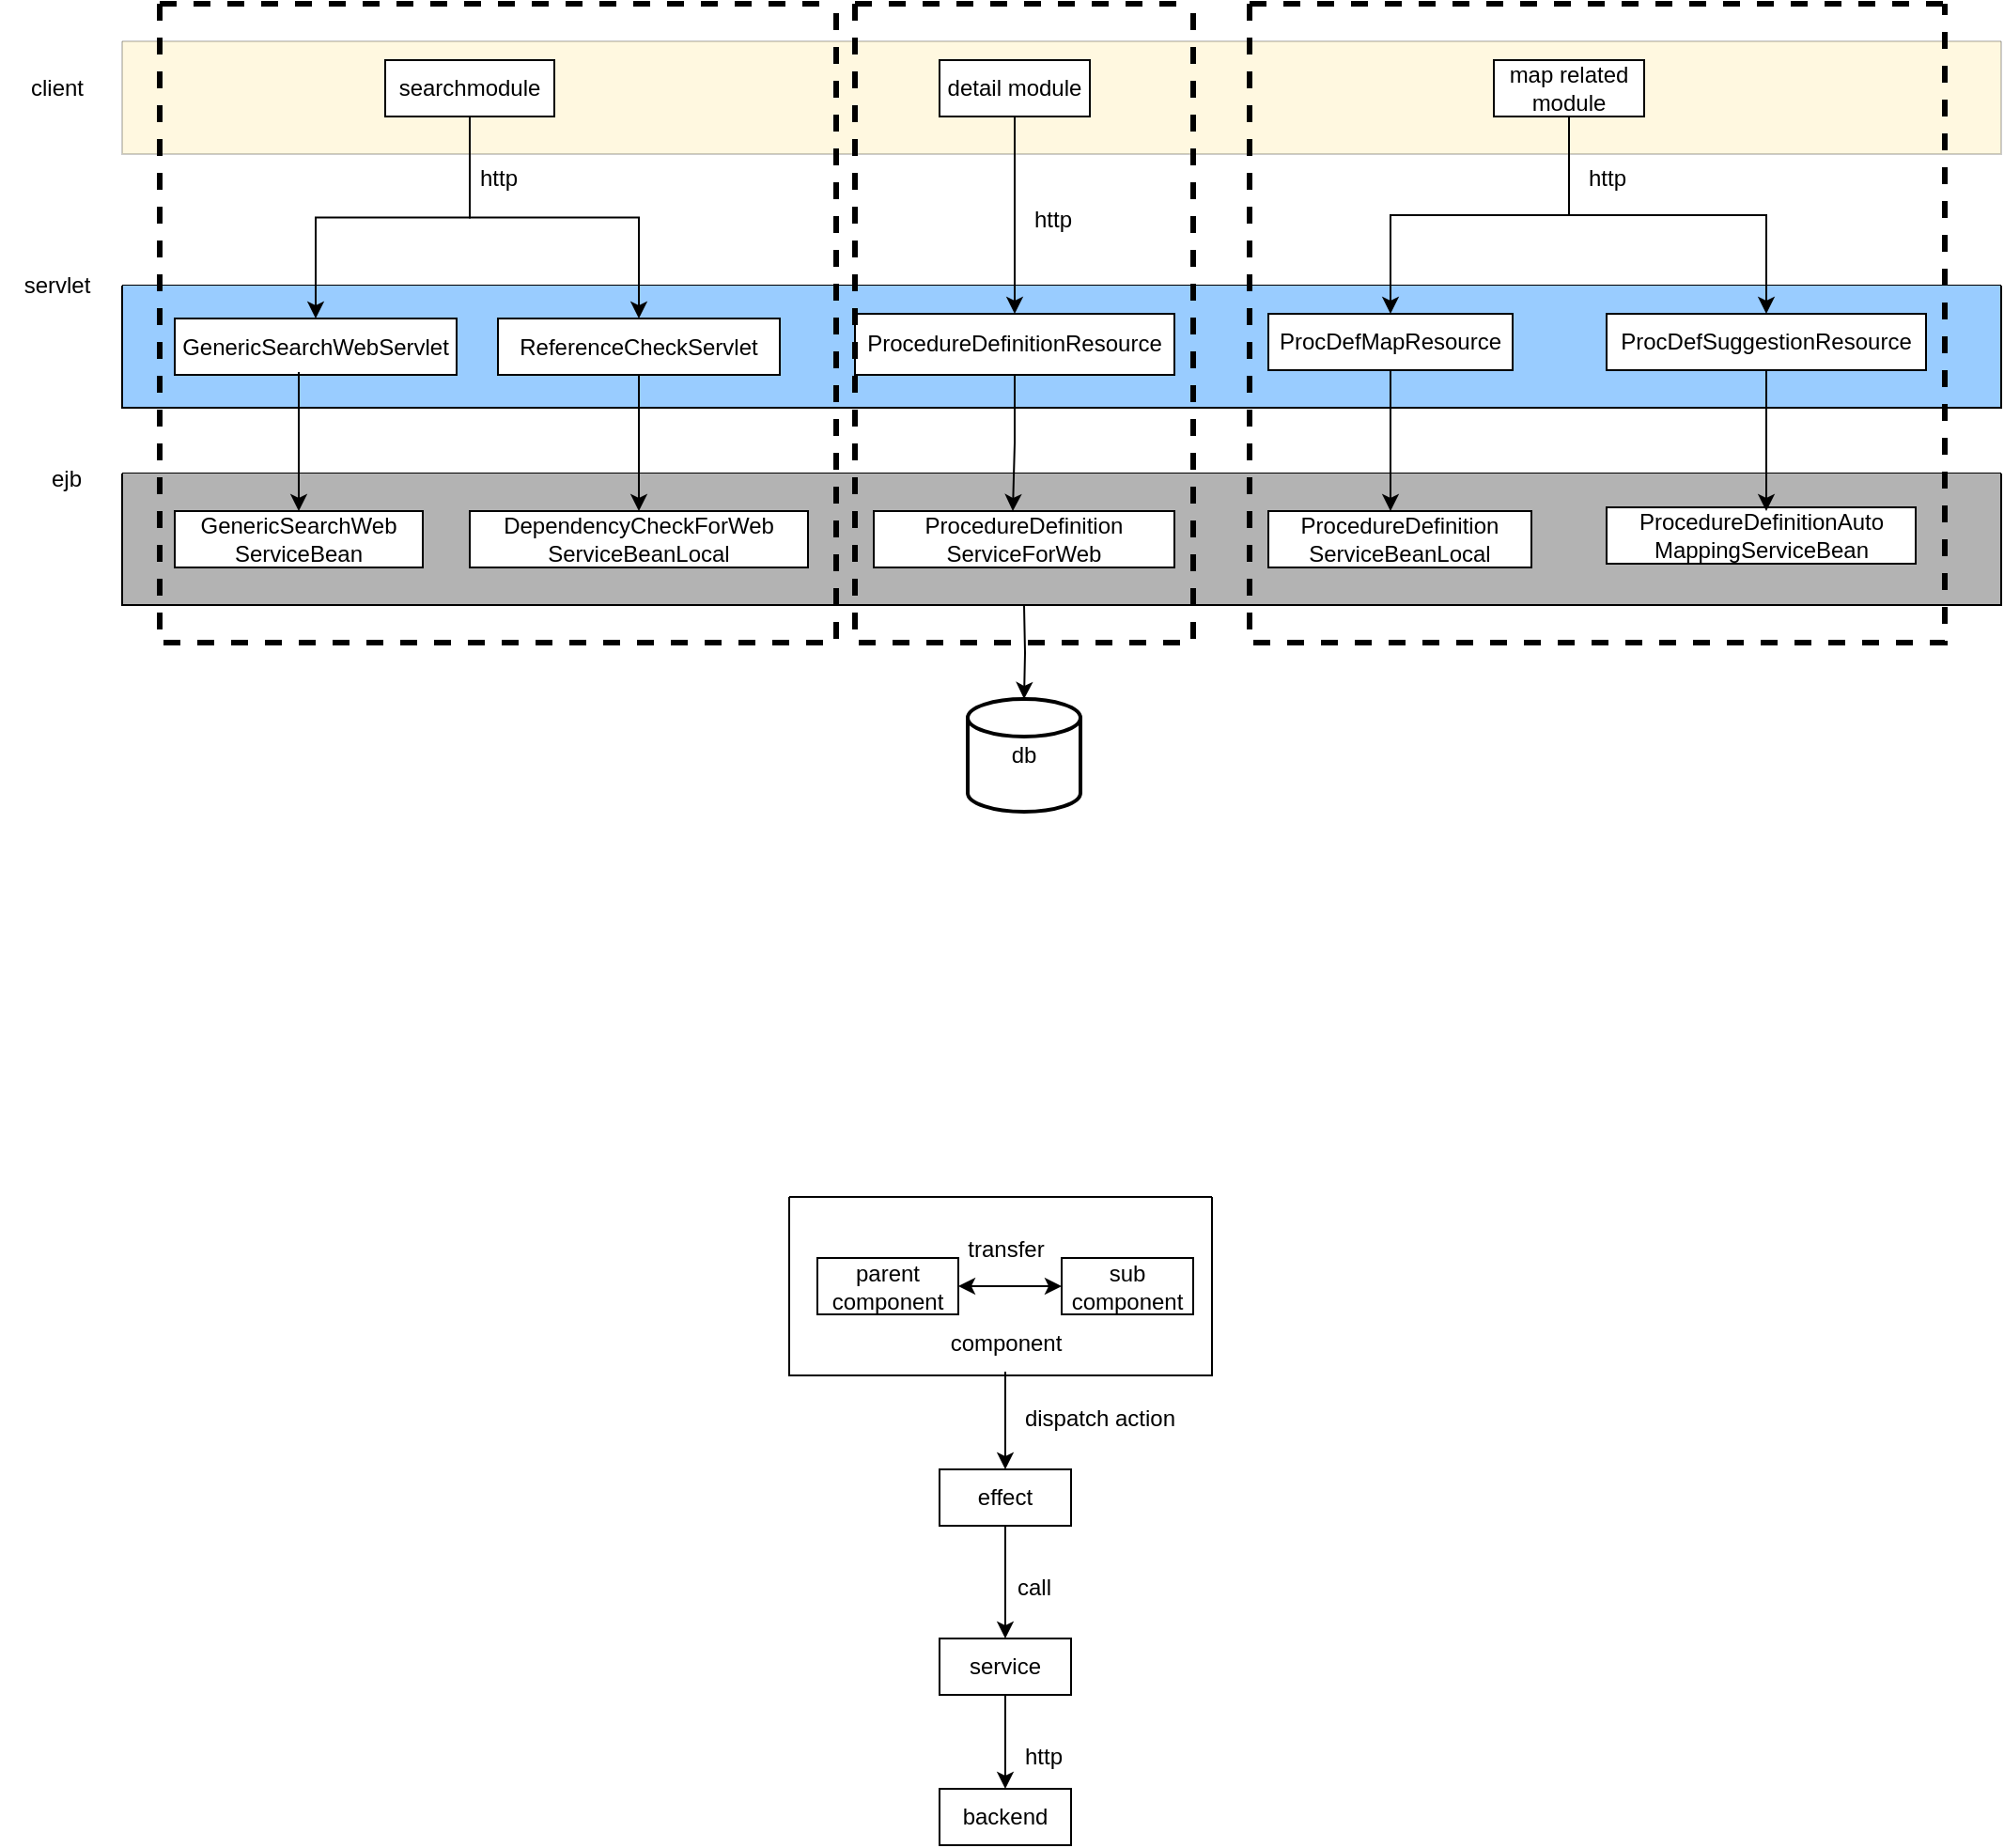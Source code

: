 <mxfile version="24.0.2" type="github">
  <diagram name="Page-1" id="J4jng8434aNmXHfpgi3D">
    <mxGraphModel dx="1434" dy="746" grid="1" gridSize="10" guides="1" tooltips="1" connect="1" arrows="1" fold="1" page="1" pageScale="1" pageWidth="827" pageHeight="1169" math="0" shadow="0">
      <root>
        <mxCell id="0" />
        <mxCell id="1" parent="0" />
        <mxCell id="eNcmVjJpxos2XskPKg46-14" value="" style="swimlane;startSize=0;rounded=0;labelBackgroundColor=none;swimlaneFillColor=#FFD966;fillStyle=auto;shadow=0;textShadow=0;glass=0;opacity=20;" vertex="1" parent="1">
          <mxGeometry x="190" y="40" width="1000" height="60" as="geometry">
            <mxRectangle x="200" y="40" width="50" height="40" as="alternateBounds" />
          </mxGeometry>
        </mxCell>
        <mxCell id="eNcmVjJpxos2XskPKg46-1" value="searchmodule" style="rounded=0;whiteSpace=wrap;html=1;labelBackgroundColor=none;" vertex="1" parent="eNcmVjJpxos2XskPKg46-14">
          <mxGeometry x="140" y="10" width="90" height="30" as="geometry" />
        </mxCell>
        <mxCell id="eNcmVjJpxos2XskPKg46-36" value="detail module" style="rounded=0;whiteSpace=wrap;html=1;labelBackgroundColor=none;" vertex="1" parent="eNcmVjJpxos2XskPKg46-14">
          <mxGeometry x="435" y="10" width="80" height="30" as="geometry" />
        </mxCell>
        <mxCell id="eNcmVjJpxos2XskPKg46-37" value="map related module" style="rounded=0;whiteSpace=wrap;html=1;labelBackgroundColor=none;" vertex="1" parent="eNcmVjJpxos2XskPKg46-14">
          <mxGeometry x="730" y="10" width="80" height="30" as="geometry" />
        </mxCell>
        <mxCell id="eNcmVjJpxos2XskPKg46-22" value="client" style="text;html=1;align=center;verticalAlign=middle;resizable=0;points=[];autosize=1;strokeColor=none;fillColor=none;rounded=0;labelBackgroundColor=none;" vertex="1" parent="1">
          <mxGeometry x="130" y="50" width="50" height="30" as="geometry" />
        </mxCell>
        <mxCell id="eNcmVjJpxos2XskPKg46-23" value="" style="swimlane;startSize=0;rounded=0;labelBackgroundColor=none;swimlaneFillColor=#99CCFF;" vertex="1" parent="1">
          <mxGeometry x="190" y="170" width="1000" height="65" as="geometry">
            <mxRectangle x="200" y="40" width="50" height="40" as="alternateBounds" />
          </mxGeometry>
        </mxCell>
        <mxCell id="eNcmVjJpxos2XskPKg46-24" value="GenericSearchWebServlet" style="rounded=0;whiteSpace=wrap;html=1;labelBackgroundColor=none;" vertex="1" parent="eNcmVjJpxos2XskPKg46-23">
          <mxGeometry x="28" y="17.5" width="150" height="30" as="geometry" />
        </mxCell>
        <mxCell id="eNcmVjJpxos2XskPKg46-25" value="ReferenceCheckServlet" style="rounded=0;whiteSpace=wrap;html=1;labelBackgroundColor=none;" vertex="1" parent="eNcmVjJpxos2XskPKg46-23">
          <mxGeometry x="200" y="17.5" width="150" height="30" as="geometry" />
        </mxCell>
        <mxCell id="eNcmVjJpxos2XskPKg46-44" value="ProcedureDefinitionResource" style="rounded=0;whiteSpace=wrap;html=1;labelBackgroundColor=none;" vertex="1" parent="eNcmVjJpxos2XskPKg46-23">
          <mxGeometry x="390" y="15" width="170" height="32.5" as="geometry" />
        </mxCell>
        <mxCell id="eNcmVjJpxos2XskPKg46-46" value="ProcDefMapResource" style="rounded=0;whiteSpace=wrap;html=1;labelBackgroundColor=none;" vertex="1" parent="eNcmVjJpxos2XskPKg46-23">
          <mxGeometry x="610" y="15" width="130" height="30" as="geometry" />
        </mxCell>
        <mxCell id="eNcmVjJpxos2XskPKg46-47" value="ProcDefSuggestionResource" style="rounded=0;whiteSpace=wrap;html=1;labelBackgroundColor=none;" vertex="1" parent="eNcmVjJpxos2XskPKg46-23">
          <mxGeometry x="790" y="15" width="170" height="30" as="geometry" />
        </mxCell>
        <mxCell id="eNcmVjJpxos2XskPKg46-26" value="servlet" style="text;html=1;align=center;verticalAlign=middle;resizable=0;points=[];autosize=1;strokeColor=none;fillColor=none;rounded=0;labelBackgroundColor=none;" vertex="1" parent="1">
          <mxGeometry x="125" y="155" width="60" height="30" as="geometry" />
        </mxCell>
        <mxCell id="eNcmVjJpxos2XskPKg46-78" value="" style="edgeStyle=orthogonalEdgeStyle;rounded=0;orthogonalLoop=1;jettySize=auto;html=1;labelBackgroundColor=none;fontColor=default;" edge="1" parent="1" target="eNcmVjJpxos2XskPKg46-35">
          <mxGeometry relative="1" as="geometry">
            <mxPoint x="670" y="340" as="sourcePoint" />
          </mxGeometry>
        </mxCell>
        <mxCell id="eNcmVjJpxos2XskPKg46-27" value="" style="swimlane;startSize=0;rounded=0;labelBackgroundColor=none;swimlaneFillColor=#B3B3B3;" vertex="1" parent="1">
          <mxGeometry x="190" y="270" width="1000" height="70" as="geometry">
            <mxRectangle x="200" y="40" width="50" height="40" as="alternateBounds" />
          </mxGeometry>
        </mxCell>
        <mxCell id="eNcmVjJpxos2XskPKg46-28" value="GenericSearchWeb&lt;br&gt;ServiceBean" style="rounded=0;whiteSpace=wrap;html=1;labelBackgroundColor=none;" vertex="1" parent="eNcmVjJpxos2XskPKg46-27">
          <mxGeometry x="28" y="20" width="132" height="30" as="geometry" />
        </mxCell>
        <mxCell id="eNcmVjJpxos2XskPKg46-29" value="DependencyCheckForWeb&lt;br&gt;ServiceBeanLocal" style="rounded=0;whiteSpace=wrap;html=1;labelBackgroundColor=none;" vertex="1" parent="eNcmVjJpxos2XskPKg46-27">
          <mxGeometry x="185" y="20" width="180" height="30" as="geometry" />
        </mxCell>
        <mxCell id="eNcmVjJpxos2XskPKg46-45" value="ProcedureDefinition&lt;br&gt;ServiceForWeb" style="rounded=0;whiteSpace=wrap;html=1;labelBackgroundColor=none;" vertex="1" parent="eNcmVjJpxos2XskPKg46-27">
          <mxGeometry x="400" y="20" width="160" height="30" as="geometry" />
        </mxCell>
        <mxCell id="eNcmVjJpxos2XskPKg46-70" value="ProcedureDefinition&lt;br&gt;ServiceBeanLocal" style="rounded=0;whiteSpace=wrap;html=1;labelBackgroundColor=none;" vertex="1" parent="eNcmVjJpxos2XskPKg46-27">
          <mxGeometry x="610" y="20" width="140" height="30" as="geometry" />
        </mxCell>
        <mxCell id="eNcmVjJpxos2XskPKg46-61" value="ProcedureDefinitionAuto&lt;br&gt;MappingServiceBean" style="rounded=0;whiteSpace=wrap;html=1;labelBackgroundColor=none;" vertex="1" parent="eNcmVjJpxos2XskPKg46-27">
          <mxGeometry x="790" y="18" width="164.5" height="30" as="geometry" />
        </mxCell>
        <mxCell id="eNcmVjJpxos2XskPKg46-30" value="ejb" style="text;html=1;align=center;verticalAlign=middle;resizable=0;points=[];autosize=1;strokeColor=none;fillColor=none;rounded=0;labelBackgroundColor=none;" vertex="1" parent="1">
          <mxGeometry x="140" y="258" width="40" height="30" as="geometry" />
        </mxCell>
        <mxCell id="eNcmVjJpxos2XskPKg46-35" value="db" style="strokeWidth=2;html=1;shape=mxgraph.flowchart.database;whiteSpace=wrap;rounded=0;labelBackgroundColor=none;" vertex="1" parent="1">
          <mxGeometry x="640" y="390" width="60" height="60" as="geometry" />
        </mxCell>
        <mxCell id="eNcmVjJpxos2XskPKg46-55" value="" style="edgeStyle=orthogonalEdgeStyle;rounded=0;orthogonalLoop=1;jettySize=auto;html=1;labelBackgroundColor=none;fontColor=default;" edge="1" parent="1" source="eNcmVjJpxos2XskPKg46-1" target="eNcmVjJpxos2XskPKg46-25">
          <mxGeometry relative="1" as="geometry" />
        </mxCell>
        <mxCell id="eNcmVjJpxos2XskPKg46-56" style="edgeStyle=orthogonalEdgeStyle;rounded=0;orthogonalLoop=1;jettySize=auto;html=1;labelBackgroundColor=none;fontColor=default;" edge="1" parent="1" source="eNcmVjJpxos2XskPKg46-1" target="eNcmVjJpxos2XskPKg46-24">
          <mxGeometry relative="1" as="geometry" />
        </mxCell>
        <mxCell id="eNcmVjJpxos2XskPKg46-58" style="edgeStyle=orthogonalEdgeStyle;rounded=0;orthogonalLoop=1;jettySize=auto;html=1;entryX=0.5;entryY=0;entryDx=0;entryDy=0;labelBackgroundColor=none;fontColor=default;" edge="1" parent="1" source="eNcmVjJpxos2XskPKg46-37" target="eNcmVjJpxos2XskPKg46-46">
          <mxGeometry relative="1" as="geometry" />
        </mxCell>
        <mxCell id="eNcmVjJpxos2XskPKg46-59" style="edgeStyle=orthogonalEdgeStyle;rounded=0;orthogonalLoop=1;jettySize=auto;html=1;labelBackgroundColor=none;fontColor=default;" edge="1" parent="1" source="eNcmVjJpxos2XskPKg46-37" target="eNcmVjJpxos2XskPKg46-47">
          <mxGeometry relative="1" as="geometry" />
        </mxCell>
        <mxCell id="eNcmVjJpxos2XskPKg46-62" value="" style="edgeStyle=orthogonalEdgeStyle;rounded=0;orthogonalLoop=1;jettySize=auto;html=1;labelBackgroundColor=none;fontColor=default;exitX=0.44;exitY=0.95;exitDx=0;exitDy=0;exitPerimeter=0;" edge="1" parent="1" source="eNcmVjJpxos2XskPKg46-24" target="eNcmVjJpxos2XskPKg46-28">
          <mxGeometry relative="1" as="geometry" />
        </mxCell>
        <mxCell id="eNcmVjJpxos2XskPKg46-63" style="edgeStyle=orthogonalEdgeStyle;rounded=0;orthogonalLoop=1;jettySize=auto;html=1;entryX=0.5;entryY=0;entryDx=0;entryDy=0;labelBackgroundColor=none;fontColor=default;" edge="1" parent="1" source="eNcmVjJpxos2XskPKg46-25" target="eNcmVjJpxos2XskPKg46-29">
          <mxGeometry relative="1" as="geometry" />
        </mxCell>
        <mxCell id="eNcmVjJpxos2XskPKg46-71" style="edgeStyle=orthogonalEdgeStyle;rounded=0;orthogonalLoop=1;jettySize=auto;html=1;labelBackgroundColor=none;fontColor=default;" edge="1" parent="1" source="eNcmVjJpxos2XskPKg46-46">
          <mxGeometry relative="1" as="geometry">
            <mxPoint x="865" y="290" as="targetPoint" />
          </mxGeometry>
        </mxCell>
        <mxCell id="eNcmVjJpxos2XskPKg46-72" style="edgeStyle=orthogonalEdgeStyle;rounded=0;orthogonalLoop=1;jettySize=auto;html=1;labelBackgroundColor=none;fontColor=default;" edge="1" parent="1" source="eNcmVjJpxos2XskPKg46-47">
          <mxGeometry relative="1" as="geometry">
            <mxPoint x="1065" y="290" as="targetPoint" />
          </mxGeometry>
        </mxCell>
        <mxCell id="eNcmVjJpxos2XskPKg46-96" value="" style="edgeStyle=orthogonalEdgeStyle;rounded=0;orthogonalLoop=1;jettySize=auto;html=1;labelBackgroundColor=none;fontColor=default;" edge="1" parent="1" source="eNcmVjJpxos2XskPKg46-84" target="eNcmVjJpxos2XskPKg46-85">
          <mxGeometry relative="1" as="geometry" />
        </mxCell>
        <mxCell id="eNcmVjJpxos2XskPKg46-84" value="effect" style="rounded=0;whiteSpace=wrap;html=1;labelBackgroundColor=none;" vertex="1" parent="1">
          <mxGeometry x="625" y="800" width="70" height="30" as="geometry" />
        </mxCell>
        <mxCell id="eNcmVjJpxos2XskPKg46-97" value="" style="edgeStyle=orthogonalEdgeStyle;rounded=0;orthogonalLoop=1;jettySize=auto;html=1;labelBackgroundColor=none;fontColor=default;" edge="1" parent="1" source="eNcmVjJpxos2XskPKg46-85" target="eNcmVjJpxos2XskPKg46-87">
          <mxGeometry relative="1" as="geometry" />
        </mxCell>
        <mxCell id="eNcmVjJpxos2XskPKg46-85" value="service" style="rounded=0;whiteSpace=wrap;html=1;labelBackgroundColor=none;" vertex="1" parent="1">
          <mxGeometry x="625" y="890" width="70" height="30" as="geometry" />
        </mxCell>
        <mxCell id="eNcmVjJpxos2XskPKg46-87" value="backend" style="rounded=0;whiteSpace=wrap;html=1;labelBackgroundColor=none;" vertex="1" parent="1">
          <mxGeometry x="625" y="970" width="70" height="30" as="geometry" />
        </mxCell>
        <mxCell id="eNcmVjJpxos2XskPKg46-88" value="" style="swimlane;startSize=0;rounded=0;labelBackgroundColor=none;" vertex="1" parent="1">
          <mxGeometry x="545" y="655" width="225" height="95" as="geometry">
            <mxRectangle x="545" y="655" width="50" height="40" as="alternateBounds" />
          </mxGeometry>
        </mxCell>
        <mxCell id="eNcmVjJpxos2XskPKg46-83" value="parent&lt;br&gt;component" style="rounded=0;whiteSpace=wrap;html=1;labelBackgroundColor=none;" vertex="1" parent="eNcmVjJpxos2XskPKg46-88">
          <mxGeometry x="15" y="32.5" width="75" height="30" as="geometry" />
        </mxCell>
        <mxCell id="eNcmVjJpxos2XskPKg46-89" value="sub&lt;br&gt;component" style="rounded=0;whiteSpace=wrap;html=1;labelBackgroundColor=none;" vertex="1" parent="eNcmVjJpxos2XskPKg46-88">
          <mxGeometry x="145" y="32.5" width="70" height="30" as="geometry" />
        </mxCell>
        <mxCell id="eNcmVjJpxos2XskPKg46-110" value="" style="endArrow=classic;startArrow=classic;html=1;rounded=0;exitX=1;exitY=0.5;exitDx=0;exitDy=0;entryX=0;entryY=0.5;entryDx=0;entryDy=0;labelBackgroundColor=none;fontColor=default;" edge="1" parent="eNcmVjJpxos2XskPKg46-88" source="eNcmVjJpxos2XskPKg46-83" target="eNcmVjJpxos2XskPKg46-89">
          <mxGeometry width="50" height="50" relative="1" as="geometry">
            <mxPoint x="165" y="115" as="sourcePoint" />
            <mxPoint x="215" y="65" as="targetPoint" />
          </mxGeometry>
        </mxCell>
        <mxCell id="eNcmVjJpxos2XskPKg46-90" value="component" style="text;html=1;align=center;verticalAlign=middle;resizable=0;points=[];autosize=1;strokeColor=none;fillColor=none;rounded=0;labelBackgroundColor=none;" vertex="1" parent="1">
          <mxGeometry x="620" y="718" width="80" height="30" as="geometry" />
        </mxCell>
        <mxCell id="eNcmVjJpxos2XskPKg46-92" style="edgeStyle=orthogonalEdgeStyle;rounded=0;orthogonalLoop=1;jettySize=auto;html=1;labelBackgroundColor=none;fontColor=default;" edge="1" parent="1">
          <mxGeometry relative="1" as="geometry">
            <mxPoint x="660" y="748" as="sourcePoint" />
            <mxPoint x="660" y="800" as="targetPoint" />
          </mxGeometry>
        </mxCell>
        <mxCell id="eNcmVjJpxos2XskPKg46-93" value="dispatch action" style="text;html=1;align=center;verticalAlign=middle;resizable=0;points=[];autosize=1;strokeColor=none;fillColor=none;rounded=0;labelBackgroundColor=none;" vertex="1" parent="1">
          <mxGeometry x="660" y="758" width="100" height="30" as="geometry" />
        </mxCell>
        <mxCell id="eNcmVjJpxos2XskPKg46-98" value="call" style="text;html=1;align=center;verticalAlign=middle;resizable=0;points=[];autosize=1;strokeColor=none;fillColor=none;rounded=0;labelBackgroundColor=none;" vertex="1" parent="1">
          <mxGeometry x="655" y="848" width="40" height="30" as="geometry" />
        </mxCell>
        <mxCell id="eNcmVjJpxos2XskPKg46-99" value="http" style="text;html=1;align=center;verticalAlign=middle;resizable=0;points=[];autosize=1;strokeColor=none;fillColor=none;rounded=0;labelBackgroundColor=none;" vertex="1" parent="1">
          <mxGeometry x="660" y="938" width="40" height="30" as="geometry" />
        </mxCell>
        <mxCell id="eNcmVjJpxos2XskPKg46-111" value="transfer" style="text;html=1;align=center;verticalAlign=middle;resizable=0;points=[];autosize=1;strokeColor=none;fillColor=none;rounded=0;labelBackgroundColor=none;" vertex="1" parent="1">
          <mxGeometry x="630" y="668" width="60" height="30" as="geometry" />
        </mxCell>
        <mxCell id="eNcmVjJpxos2XskPKg46-126" value="" style="edgeStyle=orthogonalEdgeStyle;rounded=0;orthogonalLoop=1;jettySize=auto;html=1;fontColor=default;labelBackgroundColor=none;" edge="1" parent="1" source="eNcmVjJpxos2XskPKg46-44">
          <mxGeometry relative="1" as="geometry">
            <mxPoint x="664" y="290" as="targetPoint" />
          </mxGeometry>
        </mxCell>
        <mxCell id="eNcmVjJpxos2XskPKg46-129" value="" style="edgeStyle=orthogonalEdgeStyle;rounded=0;orthogonalLoop=1;jettySize=auto;html=1;labelBackgroundColor=none;fontColor=default;" edge="1" parent="1" source="eNcmVjJpxos2XskPKg46-36" target="eNcmVjJpxos2XskPKg46-44">
          <mxGeometry relative="1" as="geometry" />
        </mxCell>
        <mxCell id="eNcmVjJpxos2XskPKg46-131" value="" style="swimlane;startSize=0;dashed=1;strokeWidth=3;labelBackgroundColor=none;" vertex="1" parent="1">
          <mxGeometry x="210" y="20" width="360" height="340" as="geometry" />
        </mxCell>
        <mxCell id="eNcmVjJpxos2XskPKg46-132" value="" style="swimlane;startSize=0;dashed=1;strokeWidth=3;labelBackgroundColor=none;" vertex="1" parent="1">
          <mxGeometry x="580" y="20" width="180" height="340" as="geometry" />
        </mxCell>
        <mxCell id="eNcmVjJpxos2XskPKg46-135" value="http" style="text;html=1;align=center;verticalAlign=middle;resizable=0;points=[];autosize=1;strokeColor=none;fillColor=none;labelBackgroundColor=none;" vertex="1" parent="eNcmVjJpxos2XskPKg46-132">
          <mxGeometry x="85" y="100" width="40" height="30" as="geometry" />
        </mxCell>
        <mxCell id="eNcmVjJpxos2XskPKg46-133" value="" style="swimlane;startSize=0;dashed=1;strokeWidth=3;labelBackgroundColor=none;" vertex="1" parent="1">
          <mxGeometry x="790" y="20" width="370" height="340" as="geometry" />
        </mxCell>
        <mxCell id="eNcmVjJpxos2XskPKg46-134" value="http" style="text;html=1;align=center;verticalAlign=middle;resizable=0;points=[];autosize=1;strokeColor=none;fillColor=none;labelBackgroundColor=none;" vertex="1" parent="1">
          <mxGeometry x="370" y="98" width="40" height="30" as="geometry" />
        </mxCell>
        <mxCell id="eNcmVjJpxos2XskPKg46-136" value="http" style="text;html=1;align=center;verticalAlign=middle;resizable=0;points=[];autosize=1;strokeColor=none;fillColor=none;labelBackgroundColor=none;" vertex="1" parent="1">
          <mxGeometry x="960" y="98" width="40" height="30" as="geometry" />
        </mxCell>
      </root>
    </mxGraphModel>
  </diagram>
</mxfile>
